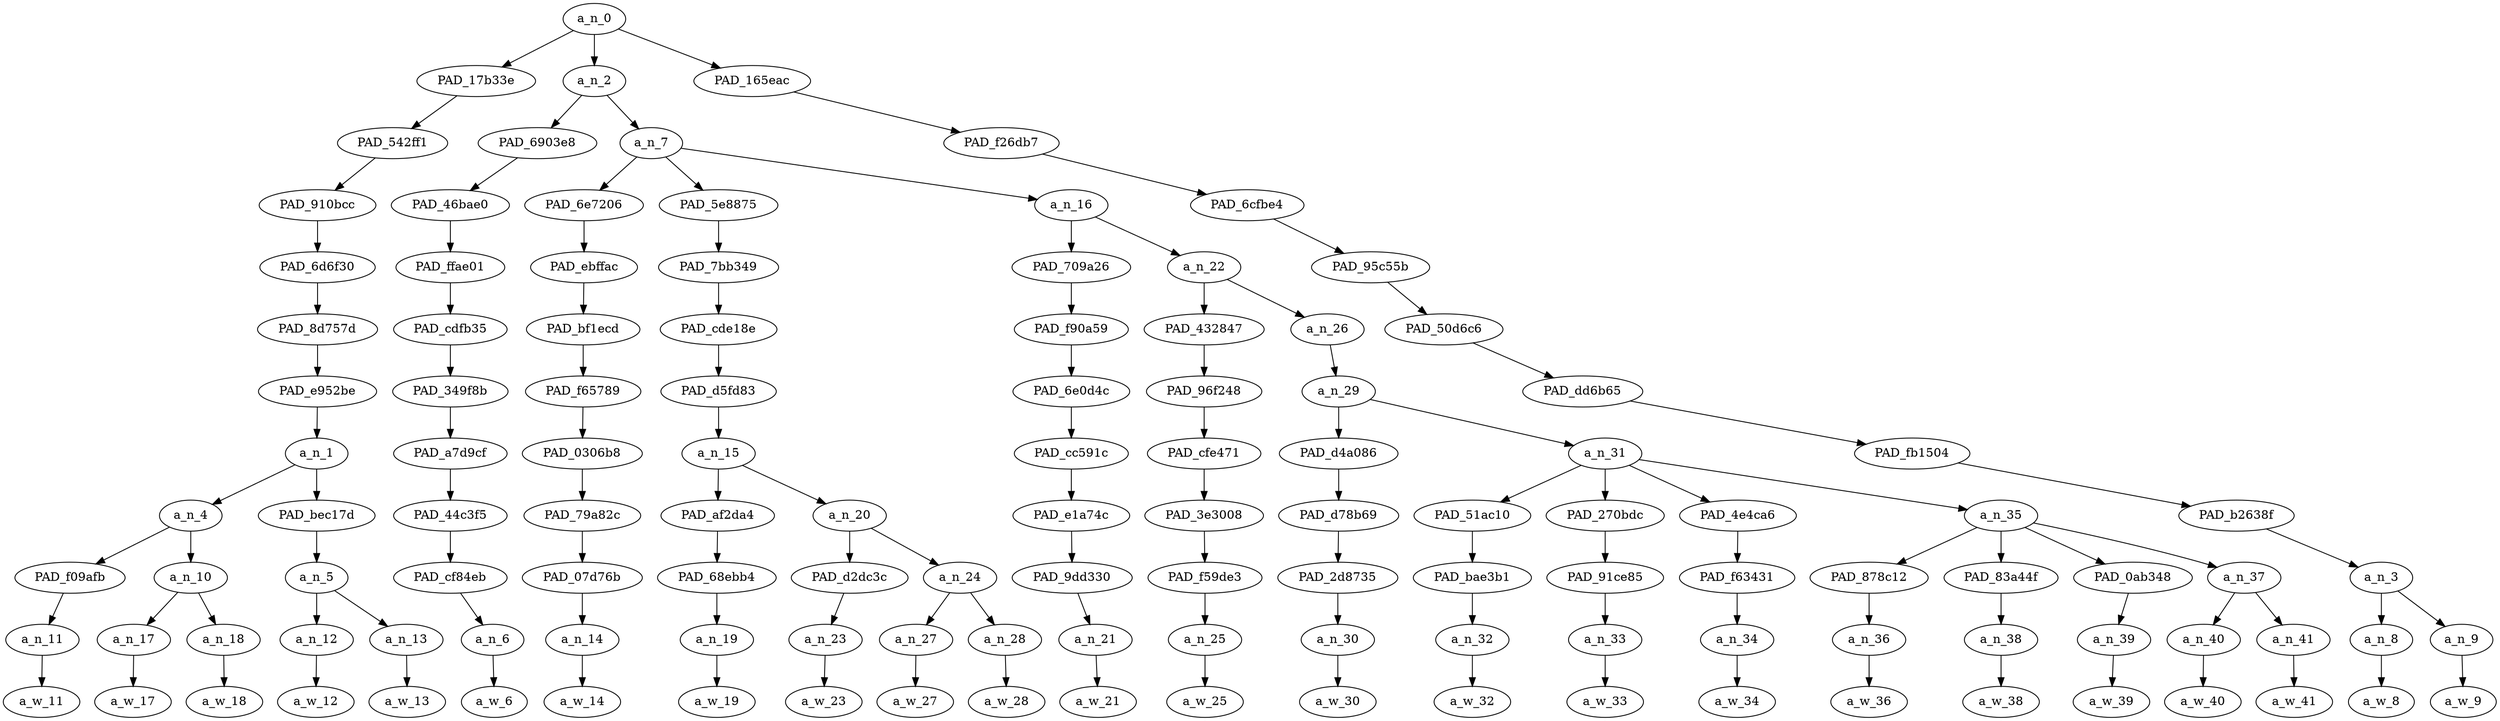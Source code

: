 strict digraph "" {
	a_n_0	[div_dir=1,
		index=0,
		level=11,
		pos="10.569661458333334,11!",
		text_span="[0, 1, 2, 3, 4, 5, 6, 7, 8, 9, 10, 11, 12, 13, 14, 15, 16, 17, 18, 19, 20, 21, 22, 23]",
		value=0.99999999];
	PAD_17b33e	[div_dir=1,
		index=0,
		level=10,
		pos="2.375,10!",
		text_span="[0, 1, 2, 3, 4]",
		value=0.16066646];
	a_n_0 -> PAD_17b33e;
	a_n_2	[div_dir=1,
		index=1,
		level=10,
		pos="6.833984375,10!",
		text_span="[5, 6, 7, 8, 9, 10, 11, 12, 13, 14, 15, 16, 17, 18, 19, 20, 21]",
		value=0.74054748];
	a_n_0 -> a_n_2;
	PAD_165eac	[div_dir=-1,
		index=2,
		level=10,
		pos="22.5,10!",
		text_span="[22, 23]",
		value=0.09876719];
	a_n_0 -> PAD_165eac;
	PAD_542ff1	[div_dir=1,
		index=0,
		level=9,
		pos="2.375,9!",
		text_span="[0, 1, 2, 3, 4]",
		value=0.16066646];
	PAD_17b33e -> PAD_542ff1;
	PAD_910bcc	[div_dir=1,
		index=0,
		level=8,
		pos="2.375,8!",
		text_span="[0, 1, 2, 3, 4]",
		value=0.16066646];
	PAD_542ff1 -> PAD_910bcc;
	PAD_6d6f30	[div_dir=1,
		index=0,
		level=7,
		pos="2.375,7!",
		text_span="[0, 1, 2, 3, 4]",
		value=0.16066646];
	PAD_910bcc -> PAD_6d6f30;
	PAD_8d757d	[div_dir=1,
		index=0,
		level=6,
		pos="2.375,6!",
		text_span="[0, 1, 2, 3, 4]",
		value=0.16066646];
	PAD_6d6f30 -> PAD_8d757d;
	PAD_e952be	[div_dir=1,
		index=0,
		level=5,
		pos="2.375,5!",
		text_span="[0, 1, 2, 3, 4]",
		value=0.16066646];
	PAD_8d757d -> PAD_e952be;
	a_n_1	[div_dir=1,
		index=0,
		level=4,
		pos="2.375,4!",
		text_span="[0, 1, 2, 3, 4]",
		value=0.16066646];
	PAD_e952be -> a_n_1;
	a_n_4	[div_dir=1,
		index=0,
		level=3,
		pos="1.25,3!",
		text_span="[0, 1, 2]",
		value=0.10398826];
	a_n_1 -> a_n_4;
	PAD_bec17d	[div_dir=1,
		index=1,
		level=3,
		pos="3.5,3!",
		text_span="[3, 4]",
		value=0.05664464];
	a_n_1 -> PAD_bec17d;
	PAD_f09afb	[div_dir=1,
		index=1,
		level=2,
		pos="2.0,2!",
		text_span="[2]",
		value=0.02814273];
	a_n_4 -> PAD_f09afb;
	a_n_10	[div_dir=-1,
		index=0,
		level=2,
		pos="0.5,2!",
		text_span="[0, 1]",
		value=0.07582708];
	a_n_4 -> a_n_10;
	a_n_11	[div_dir=1,
		index=2,
		level=1,
		pos="2.0,1!",
		text_span="[2]",
		value=0.02814273];
	PAD_f09afb -> a_n_11;
	a_w_11	[div_dir=0,
		index=2,
		level=0,
		pos="2,0!",
		text_span="[2]",
		value=report];
	a_n_11 -> a_w_11;
	a_n_17	[div_dir=-1,
		index=0,
		level=1,
		pos="0.0,1!",
		text_span="[0]",
		value=0.04429467];
	a_n_10 -> a_n_17;
	a_n_18	[div_dir=1,
		index=1,
		level=1,
		pos="1.0,1!",
		text_span="[1]",
		value=0.03148303];
	a_n_10 -> a_n_18;
	a_w_17	[div_dir=0,
		index=0,
		level=0,
		pos="0,0!",
		text_span="[0]",
		value=radio];
	a_n_17 -> a_w_17;
	a_w_18	[div_dir=0,
		index=1,
		level=0,
		pos="1,0!",
		text_span="[1]",
		value=news];
	a_n_18 -> a_w_18;
	a_n_5	[div_dir=1,
		index=2,
		level=2,
		pos="3.5,2!",
		text_span="[3, 4]",
		value=0.05664464];
	PAD_bec17d -> a_n_5;
	a_n_12	[div_dir=-1,
		index=3,
		level=1,
		pos="3.0,1!",
		text_span="[3]",
		value=0.02493068];
	a_n_5 -> a_n_12;
	a_n_13	[div_dir=1,
		index=4,
		level=1,
		pos="4.0,1!",
		text_span="[4]",
		value=0.03168330];
	a_n_5 -> a_n_13;
	a_w_12	[div_dir=0,
		index=3,
		level=0,
		pos="3,0!",
		text_span="[3]",
		value=this];
	a_n_12 -> a_w_12;
	a_w_13	[div_dir=0,
		index=4,
		level=0,
		pos="4,0!",
		text_span="[4]",
		value=morning];
	a_n_13 -> a_w_13;
	PAD_6903e8	[div_dir=-1,
		index=1,
		level=9,
		pos="5.0,9!",
		text_span="[5]",
		value=0.03886012];
	a_n_2 -> PAD_6903e8;
	a_n_7	[div_dir=1,
		index=2,
		level=9,
		pos="8.66796875,9!",
		text_span="[6, 7, 8, 9, 10, 11, 12, 13, 14, 15, 16, 17, 18, 19, 20, 21]",
		value=0.70152182];
	a_n_2 -> a_n_7;
	PAD_46bae0	[div_dir=-1,
		index=1,
		level=8,
		pos="5.0,8!",
		text_span="[5]",
		value=0.03886012];
	PAD_6903e8 -> PAD_46bae0;
	PAD_ffae01	[div_dir=-1,
		index=1,
		level=7,
		pos="5.0,7!",
		text_span="[5]",
		value=0.03886012];
	PAD_46bae0 -> PAD_ffae01;
	PAD_cdfb35	[div_dir=-1,
		index=1,
		level=6,
		pos="5.0,6!",
		text_span="[5]",
		value=0.03886012];
	PAD_ffae01 -> PAD_cdfb35;
	PAD_349f8b	[div_dir=-1,
		index=1,
		level=5,
		pos="5.0,5!",
		text_span="[5]",
		value=0.03886012];
	PAD_cdfb35 -> PAD_349f8b;
	PAD_a7d9cf	[div_dir=-1,
		index=1,
		level=4,
		pos="5.0,4!",
		text_span="[5]",
		value=0.03886012];
	PAD_349f8b -> PAD_a7d9cf;
	PAD_44c3f5	[div_dir=-1,
		index=2,
		level=3,
		pos="5.0,3!",
		text_span="[5]",
		value=0.03886012];
	PAD_a7d9cf -> PAD_44c3f5;
	PAD_cf84eb	[div_dir=-1,
		index=3,
		level=2,
		pos="5.0,2!",
		text_span="[5]",
		value=0.03886012];
	PAD_44c3f5 -> PAD_cf84eb;
	a_n_6	[div_dir=-1,
		index=5,
		level=1,
		pos="5.0,1!",
		text_span="[5]",
		value=0.03886012];
	PAD_cf84eb -> a_n_6;
	a_w_6	[div_dir=0,
		index=5,
		level=0,
		pos="5,0!",
		text_span="[5]",
		value=referenced];
	a_n_6 -> a_w_6;
	PAD_6e7206	[div_dir=-1,
		index=2,
		level=8,
		pos="6.0,8!",
		text_span="[6]",
		value=0.02713650];
	a_n_7 -> PAD_6e7206;
	PAD_5e8875	[div_dir=1,
		index=3,
		level=8,
		pos="7.875,8!",
		text_span="[7, 8, 9, 10]",
		value=0.33159360];
	a_n_7 -> PAD_5e8875;
	a_n_16	[div_dir=1,
		index=4,
		level=8,
		pos="12.12890625,8!",
		text_span="[11, 12, 13, 14, 15, 16, 17, 18, 19, 20, 21]",
		value=0.34261100];
	a_n_7 -> a_n_16;
	PAD_ebffac	[div_dir=-1,
		index=2,
		level=7,
		pos="6.0,7!",
		text_span="[6]",
		value=0.02713650];
	PAD_6e7206 -> PAD_ebffac;
	PAD_bf1ecd	[div_dir=-1,
		index=2,
		level=6,
		pos="6.0,6!",
		text_span="[6]",
		value=0.02713650];
	PAD_ebffac -> PAD_bf1ecd;
	PAD_f65789	[div_dir=-1,
		index=2,
		level=5,
		pos="6.0,5!",
		text_span="[6]",
		value=0.02713650];
	PAD_bf1ecd -> PAD_f65789;
	PAD_0306b8	[div_dir=-1,
		index=2,
		level=4,
		pos="6.0,4!",
		text_span="[6]",
		value=0.02713650];
	PAD_f65789 -> PAD_0306b8;
	PAD_79a82c	[div_dir=-1,
		index=3,
		level=3,
		pos="6.0,3!",
		text_span="[6]",
		value=0.02713650];
	PAD_0306b8 -> PAD_79a82c;
	PAD_07d76b	[div_dir=-1,
		index=4,
		level=2,
		pos="6.0,2!",
		text_span="[6]",
		value=0.02713650];
	PAD_79a82c -> PAD_07d76b;
	a_n_14	[div_dir=-1,
		index=6,
		level=1,
		pos="6.0,1!",
		text_span="[6]",
		value=0.02713650];
	PAD_07d76b -> a_n_14;
	a_w_14	[div_dir=0,
		index=6,
		level=0,
		pos="6,0!",
		text_span="[6]",
		value=“];
	a_n_14 -> a_w_14;
	PAD_7bb349	[div_dir=1,
		index=3,
		level=7,
		pos="7.875,7!",
		text_span="[7, 8, 9, 10]",
		value=0.33159360];
	PAD_5e8875 -> PAD_7bb349;
	PAD_cde18e	[div_dir=1,
		index=3,
		level=6,
		pos="7.875,6!",
		text_span="[7, 8, 9, 10]",
		value=0.33159360];
	PAD_7bb349 -> PAD_cde18e;
	PAD_d5fd83	[div_dir=1,
		index=3,
		level=5,
		pos="7.875,5!",
		text_span="[7, 8, 9, 10]",
		value=0.33159360];
	PAD_cde18e -> PAD_d5fd83;
	a_n_15	[div_dir=1,
		index=3,
		level=4,
		pos="7.875,4!",
		text_span="[7, 8, 9, 10]",
		value=0.33159360];
	PAD_d5fd83 -> a_n_15;
	PAD_af2da4	[div_dir=1,
		index=4,
		level=3,
		pos="7.0,3!",
		text_span="[7]",
		value=0.04036893];
	a_n_15 -> PAD_af2da4;
	a_n_20	[div_dir=1,
		index=5,
		level=3,
		pos="8.75,3!",
		text_span="[8, 9, 10]",
		value=0.29102880];
	a_n_15 -> a_n_20;
	PAD_68ebb4	[div_dir=1,
		index=5,
		level=2,
		pos="7.0,2!",
		text_span="[7]",
		value=0.04036893];
	PAD_af2da4 -> PAD_68ebb4;
	a_n_19	[div_dir=1,
		index=7,
		level=1,
		pos="7.0,1!",
		text_span="[7]",
		value=0.04036893];
	PAD_68ebb4 -> a_n_19;
	a_w_19	[div_dir=0,
		index=7,
		level=0,
		pos="7,0!",
		text_span="[7]",
		value=law];
	a_n_19 -> a_w_19;
	PAD_d2dc3c	[div_dir=-1,
		index=6,
		level=2,
		pos="8.0,2!",
		text_span="[8]",
		value=0.11685906];
	a_n_20 -> PAD_d2dc3c;
	a_n_24	[div_dir=1,
		index=7,
		level=2,
		pos="9.5,2!",
		text_span="[9, 10]",
		value=0.17400322];
	a_n_20 -> a_n_24;
	a_n_23	[div_dir=-1,
		index=8,
		level=1,
		pos="8.0,1!",
		text_span="[8]",
		value=0.11685906];
	PAD_d2dc3c -> a_n_23;
	a_w_23	[div_dir=0,
		index=8,
		level=0,
		pos="8,0!",
		text_span="[8]",
		value=abiding];
	a_n_23 -> a_w_23;
	a_n_27	[div_dir=1,
		index=9,
		level=1,
		pos="9.0,1!",
		text_span="[9]",
		value=0.06543814];
	a_n_24 -> a_n_27;
	a_n_28	[div_dir=1,
		index=10,
		level=1,
		pos="10.0,1!",
		text_span="[10]",
		value=0.10813409];
	a_n_24 -> a_n_28;
	a_w_27	[div_dir=0,
		index=9,
		level=0,
		pos="9,0!",
		text_span="[9]",
		value=illegal];
	a_n_27 -> a_w_27;
	a_w_28	[div_dir=0,
		index=10,
		level=0,
		pos="10,0!",
		text_span="[10]",
		value=immigrants];
	a_n_28 -> a_w_28;
	PAD_709a26	[div_dir=1,
		index=4,
		level=7,
		pos="11.0,7!",
		text_span="[11]",
		value=0.02829831];
	a_n_16 -> PAD_709a26;
	a_n_22	[div_dir=1,
		index=5,
		level=7,
		pos="13.2578125,7!",
		text_span="[12, 13, 14, 15, 16, 17, 18, 19, 20, 21]",
		value=0.31420456];
	a_n_16 -> a_n_22;
	PAD_f90a59	[div_dir=1,
		index=4,
		level=6,
		pos="11.0,6!",
		text_span="[11]",
		value=0.02829831];
	PAD_709a26 -> PAD_f90a59;
	PAD_6e0d4c	[div_dir=1,
		index=4,
		level=5,
		pos="11.0,5!",
		text_span="[11]",
		value=0.02829831];
	PAD_f90a59 -> PAD_6e0d4c;
	PAD_cc591c	[div_dir=1,
		index=4,
		level=4,
		pos="11.0,4!",
		text_span="[11]",
		value=0.02829831];
	PAD_6e0d4c -> PAD_cc591c;
	PAD_e1a74c	[div_dir=1,
		index=6,
		level=3,
		pos="11.0,3!",
		text_span="[11]",
		value=0.02829831];
	PAD_cc591c -> PAD_e1a74c;
	PAD_9dd330	[div_dir=1,
		index=8,
		level=2,
		pos="11.0,2!",
		text_span="[11]",
		value=0.02829831];
	PAD_e1a74c -> PAD_9dd330;
	a_n_21	[div_dir=1,
		index=11,
		level=1,
		pos="11.0,1!",
		text_span="[11]",
		value=0.02829831];
	PAD_9dd330 -> a_n_21;
	a_w_21	[div_dir=0,
		index=11,
		level=0,
		pos="11,0!",
		text_span="[11]",
		value=”];
	a_n_21 -> a_w_21;
	PAD_432847	[div_dir=-1,
		index=5,
		level=6,
		pos="12.0,6!",
		text_span="[12]",
		value=0.04786398];
	a_n_22 -> PAD_432847;
	a_n_26	[div_dir=1,
		index=6,
		level=6,
		pos="14.515625,6!",
		text_span="[13, 14, 15, 16, 17, 18, 19, 20, 21]",
		value=0.26623236];
	a_n_22 -> a_n_26;
	PAD_96f248	[div_dir=-1,
		index=5,
		level=5,
		pos="12.0,5!",
		text_span="[12]",
		value=0.04786398];
	PAD_432847 -> PAD_96f248;
	PAD_cfe471	[div_dir=-1,
		index=5,
		level=4,
		pos="12.0,4!",
		text_span="[12]",
		value=0.04786398];
	PAD_96f248 -> PAD_cfe471;
	PAD_3e3008	[div_dir=-1,
		index=7,
		level=3,
		pos="12.0,3!",
		text_span="[12]",
		value=0.04786398];
	PAD_cfe471 -> PAD_3e3008;
	PAD_f59de3	[div_dir=-1,
		index=9,
		level=2,
		pos="12.0,2!",
		text_span="[12]",
		value=0.04786398];
	PAD_3e3008 -> PAD_f59de3;
	a_n_25	[div_dir=-1,
		index=12,
		level=1,
		pos="12.0,1!",
		text_span="[12]",
		value=0.04786398];
	PAD_f59de3 -> a_n_25;
	a_w_25	[div_dir=0,
		index=12,
		level=0,
		pos="12,0!",
		text_span="[12]",
		value=unbelievable];
	a_n_25 -> a_w_25;
	a_n_29	[div_dir=1,
		index=6,
		level=5,
		pos="14.515625,5!",
		text_span="[13, 14, 15, 16, 17, 18, 19, 20, 21]",
		value=0.26606109];
	a_n_26 -> a_n_29;
	PAD_d4a086	[div_dir=1,
		index=6,
		level=4,
		pos="13.0,4!",
		text_span="[13]",
		value=0.02448254];
	a_n_29 -> PAD_d4a086;
	a_n_31	[div_dir=1,
		index=7,
		level=4,
		pos="16.03125,4!",
		text_span="[14, 15, 16, 17, 18, 19, 20, 21]",
		value=0.24140728];
	a_n_29 -> a_n_31;
	PAD_d78b69	[div_dir=1,
		index=8,
		level=3,
		pos="13.0,3!",
		text_span="[13]",
		value=0.02448254];
	PAD_d4a086 -> PAD_d78b69;
	PAD_2d8735	[div_dir=1,
		index=10,
		level=2,
		pos="13.0,2!",
		text_span="[13]",
		value=0.02448254];
	PAD_d78b69 -> PAD_2d8735;
	a_n_30	[div_dir=1,
		index=13,
		level=1,
		pos="13.0,1!",
		text_span="[13]",
		value=0.02448254];
	PAD_2d8735 -> a_n_30;
	a_w_30	[div_dir=0,
		index=13,
		level=0,
		pos="13,0!",
		text_span="[13]",
		value=you];
	a_n_30 -> a_w_30;
	PAD_51ac10	[div_dir=-1,
		index=9,
		level=3,
		pos="14.0,3!",
		text_span="[14]",
		value=0.01747567];
	a_n_31 -> PAD_51ac10;
	PAD_270bdc	[div_dir=-1,
		index=10,
		level=3,
		pos="15.0,3!",
		text_span="[15]",
		value=0.02131700];
	a_n_31 -> PAD_270bdc;
	PAD_4e4ca6	[div_dir=1,
		index=11,
		level=3,
		pos="16.0,3!",
		text_span="[16]",
		value=0.01551974];
	a_n_31 -> PAD_4e4ca6;
	a_n_35	[div_dir=1,
		index=12,
		level=3,
		pos="19.125,3!",
		text_span="[17, 18, 19, 20, 21]",
		value=0.18691965];
	a_n_31 -> a_n_35;
	PAD_bae3b1	[div_dir=-1,
		index=11,
		level=2,
		pos="14.0,2!",
		text_span="[14]",
		value=0.01747567];
	PAD_51ac10 -> PAD_bae3b1;
	a_n_32	[div_dir=-1,
		index=14,
		level=1,
		pos="14.0,1!",
		text_span="[14]",
		value=0.01747567];
	PAD_bae3b1 -> a_n_32;
	a_w_32	[div_dir=0,
		index=14,
		level=0,
		pos="14,0!",
		text_span="[14]",
		value=can];
	a_n_32 -> a_w_32;
	PAD_91ce85	[div_dir=-1,
		index=12,
		level=2,
		pos="15.0,2!",
		text_span="[15]",
		value=0.02131700];
	PAD_270bdc -> PAD_91ce85;
	a_n_33	[div_dir=-1,
		index=15,
		level=1,
		pos="15.0,1!",
		text_span="[15]",
		value=0.02131700];
	PAD_91ce85 -> a_n_33;
	a_w_33	[div_dir=0,
		index=15,
		level=0,
		pos="15,0!",
		text_span="[15]",
		value=’];
	a_n_33 -> a_w_33;
	PAD_f63431	[div_dir=1,
		index=13,
		level=2,
		pos="16.0,2!",
		text_span="[16]",
		value=0.01551974];
	PAD_4e4ca6 -> PAD_f63431;
	a_n_34	[div_dir=1,
		index=16,
		level=1,
		pos="16.0,1!",
		text_span="[16]",
		value=0.01551974];
	PAD_f63431 -> a_n_34;
	a_w_34	[div_dir=0,
		index=16,
		level=0,
		pos="16,0!",
		text_span="[16]",
		value=t];
	a_n_34 -> a_w_34;
	PAD_878c12	[div_dir=-1,
		index=14,
		level=2,
		pos="17.0,2!",
		text_span="[17]",
		value=0.02226999];
	a_n_35 -> PAD_878c12;
	PAD_83a44f	[div_dir=1,
		index=16,
		level=2,
		pos="20.0,2!",
		text_span="[20]",
		value=0.03467039];
	a_n_35 -> PAD_83a44f;
	PAD_0ab348	[div_dir=1,
		index=17,
		level=2,
		pos="21.0,2!",
		text_span="[21]",
		value=0.06082679];
	a_n_35 -> PAD_0ab348;
	a_n_37	[div_dir=1,
		index=15,
		level=2,
		pos="18.5,2!",
		text_span="[18, 19]",
		value=0.06892084];
	a_n_35 -> a_n_37;
	a_n_36	[div_dir=-1,
		index=17,
		level=1,
		pos="17.0,1!",
		text_span="[17]",
		value=0.02226999];
	PAD_878c12 -> a_n_36;
	a_w_36	[div_dir=0,
		index=17,
		level=0,
		pos="17,0!",
		text_span="[17]",
		value=make];
	a_n_36 -> a_w_36;
	a_n_38	[div_dir=1,
		index=20,
		level=1,
		pos="20.0,1!",
		text_span="[20]",
		value=0.03467039];
	PAD_83a44f -> a_n_38;
	a_w_38	[div_dir=0,
		index=20,
		level=0,
		pos="20,0!",
		text_span="[20]",
		value=up];
	a_n_38 -> a_w_38;
	a_n_39	[div_dir=1,
		index=21,
		level=1,
		pos="21.0,1!",
		text_span="[21]",
		value=0.06082679];
	PAD_0ab348 -> a_n_39;
	a_w_39	[div_dir=0,
		index=21,
		level=0,
		pos="21,0!",
		text_span="[21]",
		value=journalism];
	a_n_39 -> a_w_39;
	a_n_40	[div_dir=1,
		index=18,
		level=1,
		pos="18.0,1!",
		text_span="[18]",
		value=0.02486877];
	a_n_37 -> a_n_40;
	a_n_41	[div_dir=-1,
		index=19,
		level=1,
		pos="19.0,1!",
		text_span="[19]",
		value=0.04402774];
	a_n_37 -> a_n_41;
	a_w_40	[div_dir=0,
		index=18,
		level=0,
		pos="18,0!",
		text_span="[18]",
		value=this1];
	a_n_40 -> a_w_40;
	a_w_41	[div_dir=0,
		index=19,
		level=0,
		pos="19,0!",
		text_span="[19]",
		value=stuff];
	a_n_41 -> a_w_41;
	PAD_f26db7	[div_dir=-1,
		index=3,
		level=9,
		pos="22.5,9!",
		text_span="[22, 23]",
		value=0.09876719];
	PAD_165eac -> PAD_f26db7;
	PAD_6cfbe4	[div_dir=-1,
		index=5,
		level=8,
		pos="22.5,8!",
		text_span="[22, 23]",
		value=0.09876719];
	PAD_f26db7 -> PAD_6cfbe4;
	PAD_95c55b	[div_dir=-1,
		index=6,
		level=7,
		pos="22.5,7!",
		text_span="[22, 23]",
		value=0.09876719];
	PAD_6cfbe4 -> PAD_95c55b;
	PAD_50d6c6	[div_dir=-1,
		index=7,
		level=6,
		pos="22.5,6!",
		text_span="[22, 23]",
		value=0.09876719];
	PAD_95c55b -> PAD_50d6c6;
	PAD_dd6b65	[div_dir=-1,
		index=7,
		level=5,
		pos="22.5,5!",
		text_span="[22, 23]",
		value=0.09876719];
	PAD_50d6c6 -> PAD_dd6b65;
	PAD_fb1504	[div_dir=-1,
		index=8,
		level=4,
		pos="22.5,4!",
		text_span="[22, 23]",
		value=0.09876719];
	PAD_dd6b65 -> PAD_fb1504;
	PAD_b2638f	[div_dir=-1,
		index=13,
		level=3,
		pos="22.5,3!",
		text_span="[22, 23]",
		value=0.09876719];
	PAD_fb1504 -> PAD_b2638f;
	a_n_3	[div_dir=-1,
		index=18,
		level=2,
		pos="22.5,2!",
		text_span="[22, 23]",
		value=0.09876719];
	PAD_b2638f -> a_n_3;
	a_n_8	[div_dir=1,
		index=22,
		level=1,
		pos="22.0,1!",
		text_span="[22]",
		value=0.03355974];
	a_n_3 -> a_n_8;
	a_n_9	[div_dir=-1,
		index=23,
		level=1,
		pos="23.0,1!",
		text_span="[23]",
		value=0.06475650];
	a_n_3 -> a_n_9;
	a_w_8	[div_dir=0,
		index=22,
		level=0,
		pos="22,0!",
		text_span="[22]",
		value=is];
	a_n_8 -> a_w_8;
	a_w_9	[div_dir=0,
		index=23,
		level=0,
		pos="23,0!",
		text_span="[23]",
		value=dead];
	a_n_9 -> a_w_9;
}
